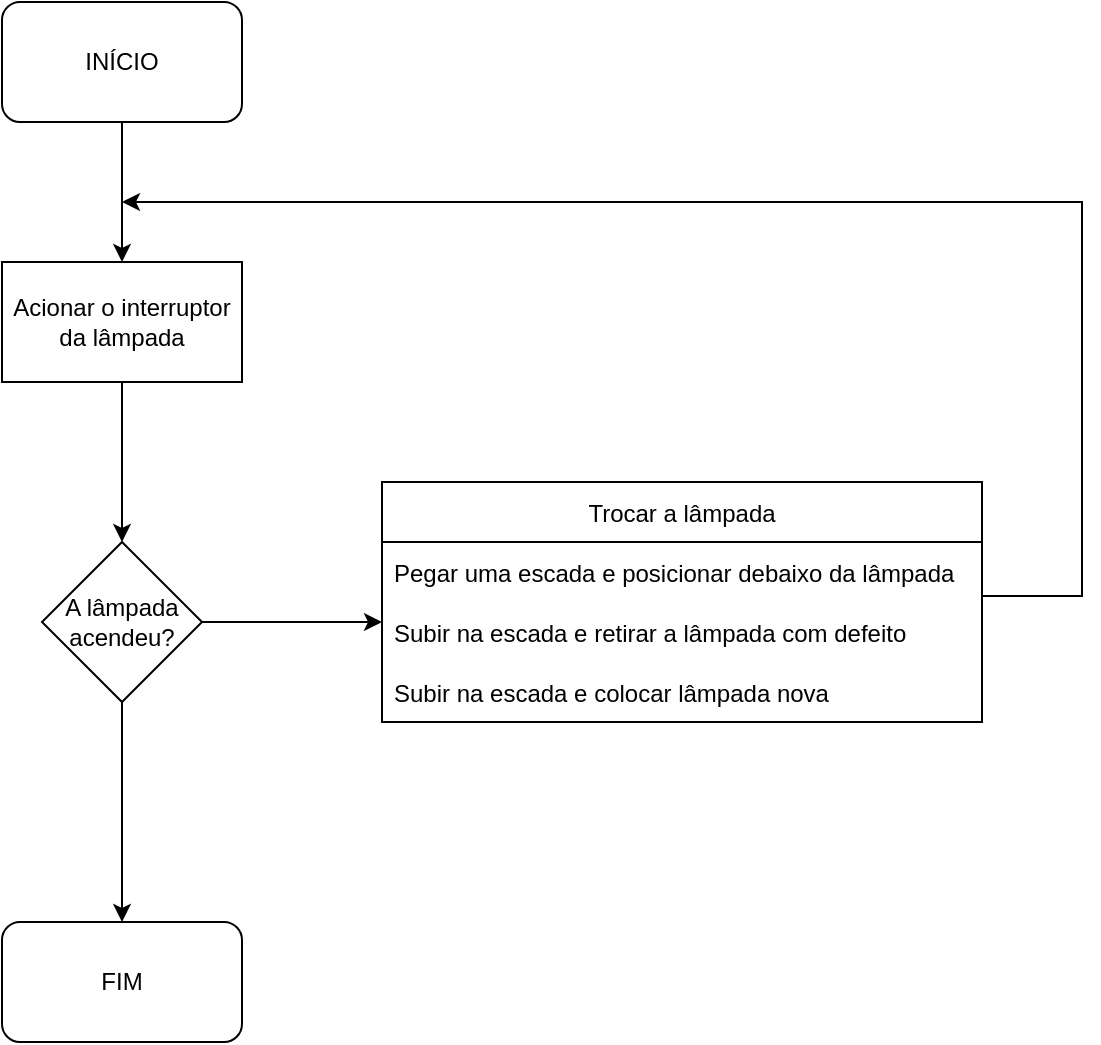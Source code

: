 <mxfile version="20.3.6" type="github">
  <diagram id="IQGYvlecS8xtpJGzSTE_" name="Page-1">
    <mxGraphModel dx="781" dy="730" grid="1" gridSize="10" guides="1" tooltips="1" connect="1" arrows="1" fold="1" page="1" pageScale="1" pageWidth="850" pageHeight="1100" math="0" shadow="0">
      <root>
        <mxCell id="0" />
        <mxCell id="1" parent="0" />
        <mxCell id="OBEktxABcL83o_LKNf6v-1" value="INÍCIO" style="rounded=1;whiteSpace=wrap;html=1;" vertex="1" parent="1">
          <mxGeometry x="60" y="30" width="120" height="60" as="geometry" />
        </mxCell>
        <mxCell id="OBEktxABcL83o_LKNf6v-2" value="Acionar o interruptor da lâmpada" style="rounded=0;whiteSpace=wrap;html=1;" vertex="1" parent="1">
          <mxGeometry x="60" y="160" width="120" height="60" as="geometry" />
        </mxCell>
        <mxCell id="OBEktxABcL83o_LKNf6v-3" value="A lâmpada acendeu?" style="rhombus;whiteSpace=wrap;html=1;" vertex="1" parent="1">
          <mxGeometry x="80" y="300" width="80" height="80" as="geometry" />
        </mxCell>
        <mxCell id="OBEktxABcL83o_LKNf6v-4" value="FIM" style="rounded=1;whiteSpace=wrap;html=1;" vertex="1" parent="1">
          <mxGeometry x="60" y="490" width="120" height="60" as="geometry" />
        </mxCell>
        <mxCell id="OBEktxABcL83o_LKNf6v-5" value="Trocar a lâmpada" style="swimlane;fontStyle=0;childLayout=stackLayout;horizontal=1;startSize=30;horizontalStack=0;resizeParent=1;resizeParentMax=0;resizeLast=0;collapsible=1;marginBottom=0;" vertex="1" parent="1">
          <mxGeometry x="250" y="270" width="300" height="120" as="geometry" />
        </mxCell>
        <mxCell id="OBEktxABcL83o_LKNf6v-6" value="Pegar uma escada e posicionar debaixo da lâmpada" style="text;strokeColor=none;fillColor=none;align=left;verticalAlign=middle;spacingLeft=4;spacingRight=4;overflow=hidden;points=[[0,0.5],[1,0.5]];portConstraint=eastwest;rotatable=0;" vertex="1" parent="OBEktxABcL83o_LKNf6v-5">
          <mxGeometry y="30" width="300" height="30" as="geometry" />
        </mxCell>
        <mxCell id="OBEktxABcL83o_LKNf6v-7" value="Subir na escada e retirar a lâmpada com defeito" style="text;strokeColor=none;fillColor=none;align=left;verticalAlign=middle;spacingLeft=4;spacingRight=4;overflow=hidden;points=[[0,0.5],[1,0.5]];portConstraint=eastwest;rotatable=0;" vertex="1" parent="OBEktxABcL83o_LKNf6v-5">
          <mxGeometry y="60" width="300" height="30" as="geometry" />
        </mxCell>
        <mxCell id="OBEktxABcL83o_LKNf6v-8" value="Subir na escada e colocar lâmpada nova" style="text;strokeColor=none;fillColor=none;align=left;verticalAlign=middle;spacingLeft=4;spacingRight=4;overflow=hidden;points=[[0,0.5],[1,0.5]];portConstraint=eastwest;rotatable=0;" vertex="1" parent="OBEktxABcL83o_LKNf6v-5">
          <mxGeometry y="90" width="300" height="30" as="geometry" />
        </mxCell>
        <mxCell id="OBEktxABcL83o_LKNf6v-9" value="" style="endArrow=classic;html=1;rounded=0;exitX=0.5;exitY=1;exitDx=0;exitDy=0;entryX=0.5;entryY=0;entryDx=0;entryDy=0;" edge="1" parent="1" source="OBEktxABcL83o_LKNf6v-1" target="OBEktxABcL83o_LKNf6v-2">
          <mxGeometry width="50" height="50" relative="1" as="geometry">
            <mxPoint x="190" y="110" as="sourcePoint" />
            <mxPoint x="260" y="130" as="targetPoint" />
          </mxGeometry>
        </mxCell>
        <mxCell id="OBEktxABcL83o_LKNf6v-10" value="" style="endArrow=classic;html=1;rounded=0;exitX=0.5;exitY=1;exitDx=0;exitDy=0;entryX=0.5;entryY=0;entryDx=0;entryDy=0;" edge="1" parent="1" source="OBEktxABcL83o_LKNf6v-2" target="OBEktxABcL83o_LKNf6v-3">
          <mxGeometry width="50" height="50" relative="1" as="geometry">
            <mxPoint x="160" y="280" as="sourcePoint" />
            <mxPoint x="430" y="310" as="targetPoint" />
          </mxGeometry>
        </mxCell>
        <mxCell id="OBEktxABcL83o_LKNf6v-11" value="" style="endArrow=classic;html=1;rounded=0;exitX=1;exitY=0.5;exitDx=0;exitDy=0;" edge="1" parent="1" source="OBEktxABcL83o_LKNf6v-3">
          <mxGeometry width="50" height="50" relative="1" as="geometry">
            <mxPoint x="80" y="460" as="sourcePoint" />
            <mxPoint x="250" y="340" as="targetPoint" />
          </mxGeometry>
        </mxCell>
        <mxCell id="OBEktxABcL83o_LKNf6v-12" value="" style="endArrow=classic;html=1;rounded=0;exitX=0.5;exitY=1;exitDx=0;exitDy=0;entryX=0.5;entryY=0;entryDx=0;entryDy=0;" edge="1" parent="1" source="OBEktxABcL83o_LKNf6v-3" target="OBEktxABcL83o_LKNf6v-4">
          <mxGeometry width="50" height="50" relative="1" as="geometry">
            <mxPoint x="90" y="470" as="sourcePoint" />
            <mxPoint x="140" y="420" as="targetPoint" />
          </mxGeometry>
        </mxCell>
        <mxCell id="OBEktxABcL83o_LKNf6v-13" value="" style="endArrow=classic;html=1;rounded=0;" edge="1" parent="1">
          <mxGeometry width="50" height="50" relative="1" as="geometry">
            <mxPoint x="550" y="327" as="sourcePoint" />
            <mxPoint x="120" y="130" as="targetPoint" />
            <Array as="points">
              <mxPoint x="600" y="327" />
              <mxPoint x="600" y="130" />
            </Array>
          </mxGeometry>
        </mxCell>
      </root>
    </mxGraphModel>
  </diagram>
</mxfile>
